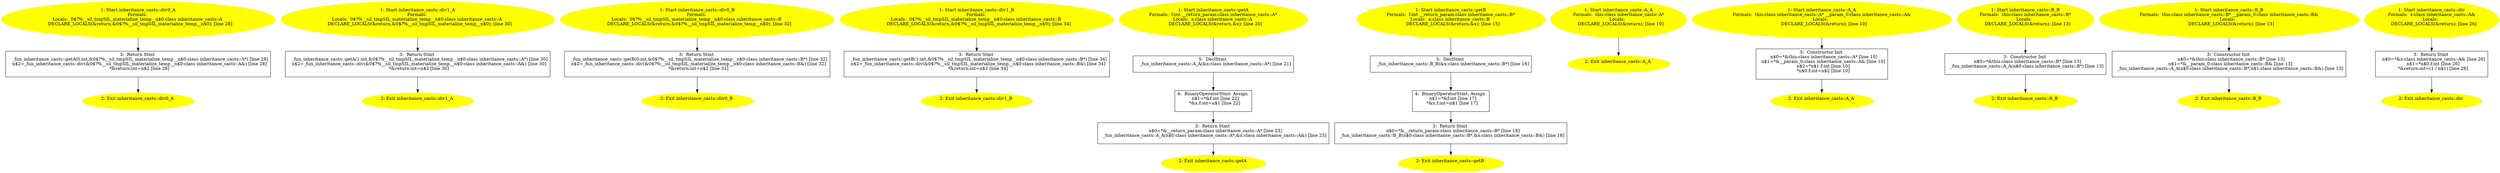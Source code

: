 /* @generated */
digraph iCFG {
"div0_A#inheritance_casts#_ZN17inheritance_casts6div0_AEv.15dec0b3616f1a776d4033f30db9fa78_1" [label="1: Start inheritance_casts::div0_A\nFormals: \nLocals:  0$?%__sil_tmpSIL_materialize_temp__n$0:class inheritance_casts::A \n   DECLARE_LOCALS(&return,&0$?%__sil_tmpSIL_materialize_temp__n$0); [line 28]\n " color=yellow style=filled]
	

	 "div0_A#inheritance_casts#_ZN17inheritance_casts6div0_AEv.15dec0b3616f1a776d4033f30db9fa78_1" -> "div0_A#inheritance_casts#_ZN17inheritance_casts6div0_AEv.15dec0b3616f1a776d4033f30db9fa78_3" ;
"div0_A#inheritance_casts#_ZN17inheritance_casts6div0_AEv.15dec0b3616f1a776d4033f30db9fa78_2" [label="2: Exit inheritance_casts::div0_A \n  " color=yellow style=filled]
	

"div0_A#inheritance_casts#_ZN17inheritance_casts6div0_AEv.15dec0b3616f1a776d4033f30db9fa78_3" [label="3:  Return Stmt \n   _fun_inheritance_casts::getA(0:int,&0$?%__sil_tmpSIL_materialize_temp__n$0:class inheritance_casts::A*) [line 28]\n  n$2=_fun_inheritance_casts::div(&0$?%__sil_tmpSIL_materialize_temp__n$0:class inheritance_casts::A&) [line 28]\n  *&return:int=n$2 [line 28]\n " shape="box"]
	

	 "div0_A#inheritance_casts#_ZN17inheritance_casts6div0_AEv.15dec0b3616f1a776d4033f30db9fa78_3" -> "div0_A#inheritance_casts#_ZN17inheritance_casts6div0_AEv.15dec0b3616f1a776d4033f30db9fa78_2" ;
"div1_A#inheritance_casts#_ZN17inheritance_casts6div1_AEv.78e81303b9269f80f51033bdb015e1d3_1" [label="1: Start inheritance_casts::div1_A\nFormals: \nLocals:  0$?%__sil_tmpSIL_materialize_temp__n$0:class inheritance_casts::A \n   DECLARE_LOCALS(&return,&0$?%__sil_tmpSIL_materialize_temp__n$0); [line 30]\n " color=yellow style=filled]
	

	 "div1_A#inheritance_casts#_ZN17inheritance_casts6div1_AEv.78e81303b9269f80f51033bdb015e1d3_1" -> "div1_A#inheritance_casts#_ZN17inheritance_casts6div1_AEv.78e81303b9269f80f51033bdb015e1d3_3" ;
"div1_A#inheritance_casts#_ZN17inheritance_casts6div1_AEv.78e81303b9269f80f51033bdb015e1d3_2" [label="2: Exit inheritance_casts::div1_A \n  " color=yellow style=filled]
	

"div1_A#inheritance_casts#_ZN17inheritance_casts6div1_AEv.78e81303b9269f80f51033bdb015e1d3_3" [label="3:  Return Stmt \n   _fun_inheritance_casts::getA(1:int,&0$?%__sil_tmpSIL_materialize_temp__n$0:class inheritance_casts::A*) [line 30]\n  n$2=_fun_inheritance_casts::div(&0$?%__sil_tmpSIL_materialize_temp__n$0:class inheritance_casts::A&) [line 30]\n  *&return:int=n$2 [line 30]\n " shape="box"]
	

	 "div1_A#inheritance_casts#_ZN17inheritance_casts6div1_AEv.78e81303b9269f80f51033bdb015e1d3_3" -> "div1_A#inheritance_casts#_ZN17inheritance_casts6div1_AEv.78e81303b9269f80f51033bdb015e1d3_2" ;
"div0_B#inheritance_casts#_ZN17inheritance_casts6div0_BEv.9b8c7311e4ab1bb1b67504af3bff3376_1" [label="1: Start inheritance_casts::div0_B\nFormals: \nLocals:  0$?%__sil_tmpSIL_materialize_temp__n$0:class inheritance_casts::B \n   DECLARE_LOCALS(&return,&0$?%__sil_tmpSIL_materialize_temp__n$0); [line 32]\n " color=yellow style=filled]
	

	 "div0_B#inheritance_casts#_ZN17inheritance_casts6div0_BEv.9b8c7311e4ab1bb1b67504af3bff3376_1" -> "div0_B#inheritance_casts#_ZN17inheritance_casts6div0_BEv.9b8c7311e4ab1bb1b67504af3bff3376_3" ;
"div0_B#inheritance_casts#_ZN17inheritance_casts6div0_BEv.9b8c7311e4ab1bb1b67504af3bff3376_2" [label="2: Exit inheritance_casts::div0_B \n  " color=yellow style=filled]
	

"div0_B#inheritance_casts#_ZN17inheritance_casts6div0_BEv.9b8c7311e4ab1bb1b67504af3bff3376_3" [label="3:  Return Stmt \n   _fun_inheritance_casts::getB(0:int,&0$?%__sil_tmpSIL_materialize_temp__n$0:class inheritance_casts::B*) [line 32]\n  n$2=_fun_inheritance_casts::div(&0$?%__sil_tmpSIL_materialize_temp__n$0:class inheritance_casts::B&) [line 32]\n  *&return:int=n$2 [line 32]\n " shape="box"]
	

	 "div0_B#inheritance_casts#_ZN17inheritance_casts6div0_BEv.9b8c7311e4ab1bb1b67504af3bff3376_3" -> "div0_B#inheritance_casts#_ZN17inheritance_casts6div0_BEv.9b8c7311e4ab1bb1b67504af3bff3376_2" ;
"div1_B#inheritance_casts#_ZN17inheritance_casts6div1_BEv.9d37aacd2400426e880c13f23c689634_1" [label="1: Start inheritance_casts::div1_B\nFormals: \nLocals:  0$?%__sil_tmpSIL_materialize_temp__n$0:class inheritance_casts::B \n   DECLARE_LOCALS(&return,&0$?%__sil_tmpSIL_materialize_temp__n$0); [line 34]\n " color=yellow style=filled]
	

	 "div1_B#inheritance_casts#_ZN17inheritance_casts6div1_BEv.9d37aacd2400426e880c13f23c689634_1" -> "div1_B#inheritance_casts#_ZN17inheritance_casts6div1_BEv.9d37aacd2400426e880c13f23c689634_3" ;
"div1_B#inheritance_casts#_ZN17inheritance_casts6div1_BEv.9d37aacd2400426e880c13f23c689634_2" [label="2: Exit inheritance_casts::div1_B \n  " color=yellow style=filled]
	

"div1_B#inheritance_casts#_ZN17inheritance_casts6div1_BEv.9d37aacd2400426e880c13f23c689634_3" [label="3:  Return Stmt \n   _fun_inheritance_casts::getB(1:int,&0$?%__sil_tmpSIL_materialize_temp__n$0:class inheritance_casts::B*) [line 34]\n  n$2=_fun_inheritance_casts::div(&0$?%__sil_tmpSIL_materialize_temp__n$0:class inheritance_casts::B&) [line 34]\n  *&return:int=n$2 [line 34]\n " shape="box"]
	

	 "div1_B#inheritance_casts#_ZN17inheritance_casts6div1_BEv.9d37aacd2400426e880c13f23c689634_3" -> "div1_B#inheritance_casts#_ZN17inheritance_casts6div1_BEv.9d37aacd2400426e880c13f23c689634_2" ;
"getA#inheritance_casts#_ZN17inheritance_casts4getAEi.7c2742f7758a7dba1c9774df1889bad7_1" [label="1: Start inheritance_casts::getA\nFormals:  f:int __return_param:class inheritance_casts::A*\nLocals:  x:class inheritance_casts::A \n   DECLARE_LOCALS(&return,&x); [line 20]\n " color=yellow style=filled]
	

	 "getA#inheritance_casts#_ZN17inheritance_casts4getAEi.7c2742f7758a7dba1c9774df1889bad7_1" -> "getA#inheritance_casts#_ZN17inheritance_casts4getAEi.7c2742f7758a7dba1c9774df1889bad7_5" ;
"getA#inheritance_casts#_ZN17inheritance_casts4getAEi.7c2742f7758a7dba1c9774df1889bad7_2" [label="2: Exit inheritance_casts::getA \n  " color=yellow style=filled]
	

"getA#inheritance_casts#_ZN17inheritance_casts4getAEi.7c2742f7758a7dba1c9774df1889bad7_3" [label="3:  Return Stmt \n   n$0=*&__return_param:class inheritance_casts::A* [line 23]\n  _fun_inheritance_casts::A_A(n$0:class inheritance_casts::A*,&x:class inheritance_casts::A&) [line 23]\n " shape="box"]
	

	 "getA#inheritance_casts#_ZN17inheritance_casts4getAEi.7c2742f7758a7dba1c9774df1889bad7_3" -> "getA#inheritance_casts#_ZN17inheritance_casts4getAEi.7c2742f7758a7dba1c9774df1889bad7_2" ;
"getA#inheritance_casts#_ZN17inheritance_casts4getAEi.7c2742f7758a7dba1c9774df1889bad7_4" [label="4:  BinaryOperatorStmt: Assign \n   n$1=*&f:int [line 22]\n  *&x.f:int=n$1 [line 22]\n " shape="box"]
	

	 "getA#inheritance_casts#_ZN17inheritance_casts4getAEi.7c2742f7758a7dba1c9774df1889bad7_4" -> "getA#inheritance_casts#_ZN17inheritance_casts4getAEi.7c2742f7758a7dba1c9774df1889bad7_3" ;
"getA#inheritance_casts#_ZN17inheritance_casts4getAEi.7c2742f7758a7dba1c9774df1889bad7_5" [label="5:  DeclStmt \n   _fun_inheritance_casts::A_A(&x:class inheritance_casts::A*) [line 21]\n " shape="box"]
	

	 "getA#inheritance_casts#_ZN17inheritance_casts4getAEi.7c2742f7758a7dba1c9774df1889bad7_5" -> "getA#inheritance_casts#_ZN17inheritance_casts4getAEi.7c2742f7758a7dba1c9774df1889bad7_4" ;
"getB#inheritance_casts#_ZN17inheritance_casts4getBEi.3a3dc8645898c5027aae99e05025494c_1" [label="1: Start inheritance_casts::getB\nFormals:  f:int __return_param:class inheritance_casts::B*\nLocals:  x:class inheritance_casts::B \n   DECLARE_LOCALS(&return,&x); [line 15]\n " color=yellow style=filled]
	

	 "getB#inheritance_casts#_ZN17inheritance_casts4getBEi.3a3dc8645898c5027aae99e05025494c_1" -> "getB#inheritance_casts#_ZN17inheritance_casts4getBEi.3a3dc8645898c5027aae99e05025494c_5" ;
"getB#inheritance_casts#_ZN17inheritance_casts4getBEi.3a3dc8645898c5027aae99e05025494c_2" [label="2: Exit inheritance_casts::getB \n  " color=yellow style=filled]
	

"getB#inheritance_casts#_ZN17inheritance_casts4getBEi.3a3dc8645898c5027aae99e05025494c_3" [label="3:  Return Stmt \n   n$0=*&__return_param:class inheritance_casts::B* [line 18]\n  _fun_inheritance_casts::B_B(n$0:class inheritance_casts::B*,&x:class inheritance_casts::B&) [line 18]\n " shape="box"]
	

	 "getB#inheritance_casts#_ZN17inheritance_casts4getBEi.3a3dc8645898c5027aae99e05025494c_3" -> "getB#inheritance_casts#_ZN17inheritance_casts4getBEi.3a3dc8645898c5027aae99e05025494c_2" ;
"getB#inheritance_casts#_ZN17inheritance_casts4getBEi.3a3dc8645898c5027aae99e05025494c_4" [label="4:  BinaryOperatorStmt: Assign \n   n$1=*&f:int [line 17]\n  *&x.f:int=n$1 [line 17]\n " shape="box"]
	

	 "getB#inheritance_casts#_ZN17inheritance_casts4getBEi.3a3dc8645898c5027aae99e05025494c_4" -> "getB#inheritance_casts#_ZN17inheritance_casts4getBEi.3a3dc8645898c5027aae99e05025494c_3" ;
"getB#inheritance_casts#_ZN17inheritance_casts4getBEi.3a3dc8645898c5027aae99e05025494c_5" [label="5:  DeclStmt \n   _fun_inheritance_casts::B_B(&x:class inheritance_casts::B*) [line 16]\n " shape="box"]
	

	 "getB#inheritance_casts#_ZN17inheritance_casts4getBEi.3a3dc8645898c5027aae99e05025494c_5" -> "getB#inheritance_casts#_ZN17inheritance_casts4getBEi.3a3dc8645898c5027aae99e05025494c_4" ;
"A#A#inheritance_casts#{_ZN17inheritance_casts1AC1Ev}.a3d1803b12cc04cbb5260c678862cdba_1" [label="1: Start inheritance_casts::A_A\nFormals:  this:class inheritance_casts::A*\nLocals:  \n   DECLARE_LOCALS(&return); [line 10]\n " color=yellow style=filled]
	

	 "A#A#inheritance_casts#{_ZN17inheritance_casts1AC1Ev}.a3d1803b12cc04cbb5260c678862cdba_1" -> "A#A#inheritance_casts#{_ZN17inheritance_casts1AC1Ev}.a3d1803b12cc04cbb5260c678862cdba_2" ;
"A#A#inheritance_casts#{_ZN17inheritance_casts1AC1Ev}.a3d1803b12cc04cbb5260c678862cdba_2" [label="2: Exit inheritance_casts::A_A \n  " color=yellow style=filled]
	

"A#A#inheritance_casts#{_ZN17inheritance_casts1AC1EOS0_|constexpr}.2b8bdfd4b7c5e083c9322cc1c9e7c07f_1" [label="1: Start inheritance_casts::A_A\nFormals:  this:class inheritance_casts::A* __param_0:class inheritance_casts::A&\nLocals:  \n   DECLARE_LOCALS(&return); [line 10]\n " color=yellow style=filled]
	

	 "A#A#inheritance_casts#{_ZN17inheritance_casts1AC1EOS0_|constexpr}.2b8bdfd4b7c5e083c9322cc1c9e7c07f_1" -> "A#A#inheritance_casts#{_ZN17inheritance_casts1AC1EOS0_|constexpr}.2b8bdfd4b7c5e083c9322cc1c9e7c07f_3" ;
"A#A#inheritance_casts#{_ZN17inheritance_casts1AC1EOS0_|constexpr}.2b8bdfd4b7c5e083c9322cc1c9e7c07f_2" [label="2: Exit inheritance_casts::A_A \n  " color=yellow style=filled]
	

"A#A#inheritance_casts#{_ZN17inheritance_casts1AC1EOS0_|constexpr}.2b8bdfd4b7c5e083c9322cc1c9e7c07f_3" [label="3:  Constructor Init \n   n$0=*&this:class inheritance_casts::A* [line 10]\n  n$1=*&__param_0:class inheritance_casts::A& [line 10]\n  n$2=*n$1.f:int [line 10]\n  *n$0.f:int=n$2 [line 10]\n " shape="box"]
	

	 "A#A#inheritance_casts#{_ZN17inheritance_casts1AC1EOS0_|constexpr}.2b8bdfd4b7c5e083c9322cc1c9e7c07f_3" -> "A#A#inheritance_casts#{_ZN17inheritance_casts1AC1EOS0_|constexpr}.2b8bdfd4b7c5e083c9322cc1c9e7c07f_2" ;
"B#B#inheritance_casts#{_ZN17inheritance_casts1BC1Ev}.401db7788e41b57cb90150f1710fe7c0_1" [label="1: Start inheritance_casts::B_B\nFormals:  this:class inheritance_casts::B*\nLocals:  \n   DECLARE_LOCALS(&return); [line 13]\n " color=yellow style=filled]
	

	 "B#B#inheritance_casts#{_ZN17inheritance_casts1BC1Ev}.401db7788e41b57cb90150f1710fe7c0_1" -> "B#B#inheritance_casts#{_ZN17inheritance_casts1BC1Ev}.401db7788e41b57cb90150f1710fe7c0_3" ;
"B#B#inheritance_casts#{_ZN17inheritance_casts1BC1Ev}.401db7788e41b57cb90150f1710fe7c0_2" [label="2: Exit inheritance_casts::B_B \n  " color=yellow style=filled]
	

"B#B#inheritance_casts#{_ZN17inheritance_casts1BC1Ev}.401db7788e41b57cb90150f1710fe7c0_3" [label="3:  Constructor Init \n   n$0=*&this:class inheritance_casts::B* [line 13]\n  _fun_inheritance_casts::A_A(n$0:class inheritance_casts::B*) [line 13]\n " shape="box"]
	

	 "B#B#inheritance_casts#{_ZN17inheritance_casts1BC1Ev}.401db7788e41b57cb90150f1710fe7c0_3" -> "B#B#inheritance_casts#{_ZN17inheritance_casts1BC1Ev}.401db7788e41b57cb90150f1710fe7c0_2" ;
"B#B#inheritance_casts#{_ZN17inheritance_casts1BC1EOS0_|constexpr}.e38b8f435b929838652bf1e8572853f3_1" [label="1: Start inheritance_casts::B_B\nFormals:  this:class inheritance_casts::B* __param_0:class inheritance_casts::B&\nLocals:  \n   DECLARE_LOCALS(&return); [line 13]\n " color=yellow style=filled]
	

	 "B#B#inheritance_casts#{_ZN17inheritance_casts1BC1EOS0_|constexpr}.e38b8f435b929838652bf1e8572853f3_1" -> "B#B#inheritance_casts#{_ZN17inheritance_casts1BC1EOS0_|constexpr}.e38b8f435b929838652bf1e8572853f3_3" ;
"B#B#inheritance_casts#{_ZN17inheritance_casts1BC1EOS0_|constexpr}.e38b8f435b929838652bf1e8572853f3_2" [label="2: Exit inheritance_casts::B_B \n  " color=yellow style=filled]
	

"B#B#inheritance_casts#{_ZN17inheritance_casts1BC1EOS0_|constexpr}.e38b8f435b929838652bf1e8572853f3_3" [label="3:  Constructor Init \n   n$0=*&this:class inheritance_casts::B* [line 13]\n  n$1=*&__param_0:class inheritance_casts::B& [line 13]\n  _fun_inheritance_casts::A_A(n$0:class inheritance_casts::B*,n$1:class inheritance_casts::B&) [line 13]\n " shape="box"]
	

	 "B#B#inheritance_casts#{_ZN17inheritance_casts1BC1EOS0_|constexpr}.e38b8f435b929838652bf1e8572853f3_3" -> "B#B#inheritance_casts#{_ZN17inheritance_casts1BC1EOS0_|constexpr}.e38b8f435b929838652bf1e8572853f3_2" ;
"div#inheritance_casts#_ZN17inheritance_casts3divERKNS_1AE.2add4c23f8184f07027ccb32fe3cee6d_1" [label="1: Start inheritance_casts::div\nFormals:  x:class inheritance_casts::A&\nLocals:  \n   DECLARE_LOCALS(&return); [line 26]\n " color=yellow style=filled]
	

	 "div#inheritance_casts#_ZN17inheritance_casts3divERKNS_1AE.2add4c23f8184f07027ccb32fe3cee6d_1" -> "div#inheritance_casts#_ZN17inheritance_casts3divERKNS_1AE.2add4c23f8184f07027ccb32fe3cee6d_3" ;
"div#inheritance_casts#_ZN17inheritance_casts3divERKNS_1AE.2add4c23f8184f07027ccb32fe3cee6d_2" [label="2: Exit inheritance_casts::div \n  " color=yellow style=filled]
	

"div#inheritance_casts#_ZN17inheritance_casts3divERKNS_1AE.2add4c23f8184f07027ccb32fe3cee6d_3" [label="3:  Return Stmt \n   n$0=*&x:class inheritance_casts::A& [line 26]\n  n$1=*n$0.f:int [line 26]\n  *&return:int=(1 / n$1) [line 26]\n " shape="box"]
	

	 "div#inheritance_casts#_ZN17inheritance_casts3divERKNS_1AE.2add4c23f8184f07027ccb32fe3cee6d_3" -> "div#inheritance_casts#_ZN17inheritance_casts3divERKNS_1AE.2add4c23f8184f07027ccb32fe3cee6d_2" ;
}
